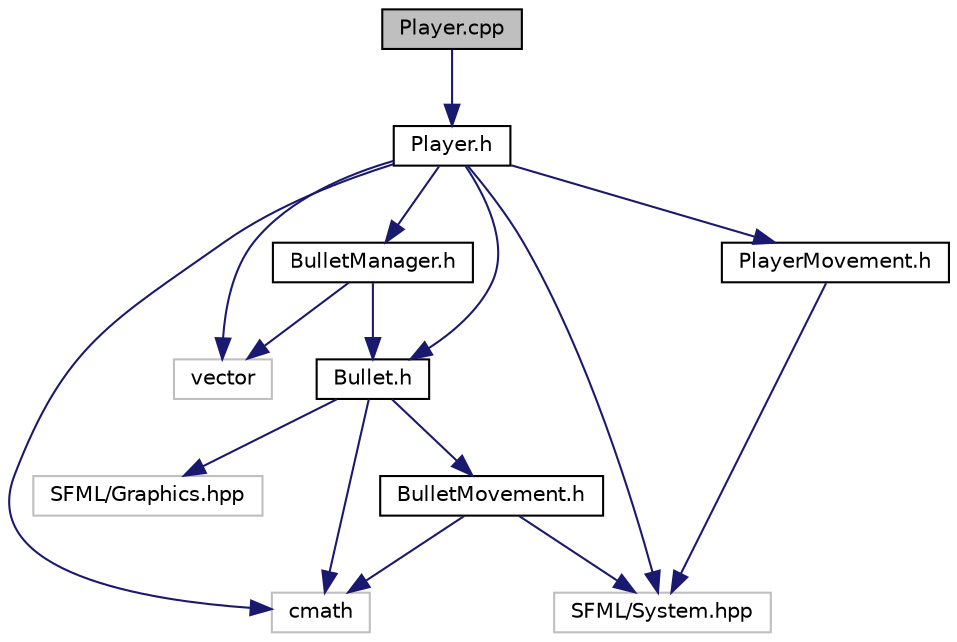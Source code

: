 digraph "Player.cpp"
{
  edge [fontname="Helvetica",fontsize="10",labelfontname="Helvetica",labelfontsize="10"];
  node [fontname="Helvetica",fontsize="10",shape=record];
  Node0 [label="Player.cpp",height=0.2,width=0.4,color="black", fillcolor="grey75", style="filled", fontcolor="black"];
  Node0 -> Node1 [color="midnightblue",fontsize="10",style="solid",fontname="Helvetica"];
  Node1 [label="Player.h",height=0.2,width=0.4,color="black", fillcolor="white", style="filled",URL="$_player_8h.html",tooltip="Player class has the needed member functions for the player, such as their position, sprite, speed, rotation and their bullets active on the screen. The player&#39;s movement is determined by the current input. THe player is able to shoot as well. "];
  Node1 -> Node2 [color="midnightblue",fontsize="10",style="solid",fontname="Helvetica"];
  Node2 [label="vector",height=0.2,width=0.4,color="grey75", fillcolor="white", style="filled"];
  Node1 -> Node3 [color="midnightblue",fontsize="10",style="solid",fontname="Helvetica"];
  Node3 [label="SFML/System.hpp",height=0.2,width=0.4,color="grey75", fillcolor="white", style="filled"];
  Node1 -> Node4 [color="midnightblue",fontsize="10",style="solid",fontname="Helvetica"];
  Node4 [label="Bullet.h",height=0.2,width=0.4,color="black", fillcolor="white", style="filled",URL="$_bullet_8h.html",tooltip="A class that will contain the characteristics of the needed bullet, such as its position, damage, speed, rotation, sprite, owner and so forth. "];
  Node4 -> Node5 [color="midnightblue",fontsize="10",style="solid",fontname="Helvetica"];
  Node5 [label="BulletMovement.h",height=0.2,width=0.4,color="black", fillcolor="white", style="filled",URL="$_bullet_movement_8h.html"];
  Node5 -> Node3 [color="midnightblue",fontsize="10",style="solid",fontname="Helvetica"];
  Node5 -> Node6 [color="midnightblue",fontsize="10",style="solid",fontname="Helvetica"];
  Node6 [label="cmath",height=0.2,width=0.4,color="grey75", fillcolor="white", style="filled"];
  Node4 -> Node7 [color="midnightblue",fontsize="10",style="solid",fontname="Helvetica"];
  Node7 [label="SFML/Graphics.hpp",height=0.2,width=0.4,color="grey75", fillcolor="white", style="filled"];
  Node4 -> Node6 [color="midnightblue",fontsize="10",style="solid",fontname="Helvetica"];
  Node1 -> Node8 [color="midnightblue",fontsize="10",style="solid",fontname="Helvetica"];
  Node8 [label="BulletManager.h",height=0.2,width=0.4,color="black", fillcolor="white", style="filled",URL="$_bullet_manager_8h.html",tooltip="This class will manage any needed functions of the bullet. In this instance, it removes any inactive ..."];
  Node8 -> Node4 [color="midnightblue",fontsize="10",style="solid",fontname="Helvetica"];
  Node8 -> Node2 [color="midnightblue",fontsize="10",style="solid",fontname="Helvetica"];
  Node1 -> Node9 [color="midnightblue",fontsize="10",style="solid",fontname="Helvetica"];
  Node9 [label="PlayerMovement.h",height=0.2,width=0.4,color="black", fillcolor="white", style="filled",URL="$_player_movement_8h.html",tooltip="The movement of the player. The player will either move clockwise or counter clockwise along the radi..."];
  Node9 -> Node3 [color="midnightblue",fontsize="10",style="solid",fontname="Helvetica"];
  Node1 -> Node6 [color="midnightblue",fontsize="10",style="solid",fontname="Helvetica"];
}
